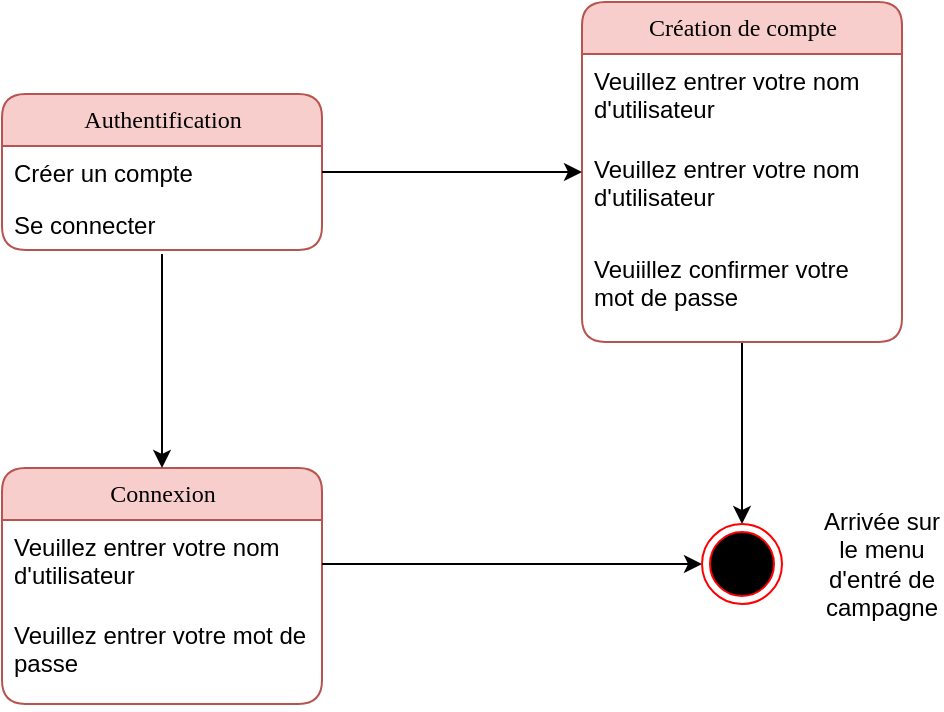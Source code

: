 <mxfile version="15.8.6" type="gitlab">
  <diagram name="Page-1" id="5d7acffa-a066-3a61-03fe-96351882024d">
    <mxGraphModel dx="1038" dy="541" grid="1" gridSize="10" guides="1" tooltips="1" connect="1" arrows="1" fold="1" page="1" pageScale="1" pageWidth="1100" pageHeight="850" background="#ffffff" math="0" shadow="0">
      <root>
        <mxCell id="0" />
        <mxCell id="1" parent="0" />
        <mxCell id="21ea969265ad0168-6" value="Authentification" style="swimlane;html=1;fontStyle=0;childLayout=stackLayout;horizontal=1;startSize=26;fillColor=#f8cecc;horizontalStack=0;resizeParent=1;resizeLast=0;collapsible=1;marginBottom=0;swimlaneFillColor=#ffffff;align=center;rounded=1;shadow=0;comic=0;labelBackgroundColor=none;strokeWidth=1;fontFamily=Verdana;fontSize=12;strokeColor=#b85450;" parent="1" vertex="1">
          <mxGeometry x="160" y="160" width="160" height="78" as="geometry" />
        </mxCell>
        <mxCell id="21ea969265ad0168-7" value="Créer un compte" style="text;html=1;strokeColor=none;fillColor=none;spacingLeft=4;spacingRight=4;whiteSpace=wrap;overflow=hidden;rotatable=0;points=[[0,0.5],[1,0.5]];portConstraint=eastwest;" parent="21ea969265ad0168-6" vertex="1">
          <mxGeometry y="26" width="160" height="26" as="geometry" />
        </mxCell>
        <mxCell id="21ea969265ad0168-8" value="Se connecter" style="text;html=1;strokeColor=none;fillColor=none;spacingLeft=4;spacingRight=4;whiteSpace=wrap;overflow=hidden;rotatable=0;points=[[0,0.5],[1,0.5]];portConstraint=eastwest;" parent="21ea969265ad0168-6" vertex="1">
          <mxGeometry y="52" width="160" height="26" as="geometry" />
        </mxCell>
        <mxCell id="21ea969265ad0168-10" value="Connexion" style="swimlane;html=1;fontStyle=0;childLayout=stackLayout;horizontal=1;startSize=26;fillColor=#f8cecc;horizontalStack=0;resizeParent=1;resizeLast=0;collapsible=1;marginBottom=0;swimlaneFillColor=#ffffff;align=center;rounded=1;shadow=0;comic=0;labelBackgroundColor=none;strokeWidth=1;fontFamily=Verdana;fontSize=12;strokeColor=#b85450;" parent="1" vertex="1">
          <mxGeometry x="160" y="347" width="160" height="118" as="geometry" />
        </mxCell>
        <mxCell id="21ea969265ad0168-11" value="Veuillez entrer votre nom d&#39;utilisateur" style="text;html=1;strokeColor=none;fillColor=none;spacingLeft=4;spacingRight=4;whiteSpace=wrap;overflow=hidden;rotatable=0;points=[[0,0.5],[1,0.5]];portConstraint=eastwest;" parent="21ea969265ad0168-10" vertex="1">
          <mxGeometry y="26" width="160" height="44" as="geometry" />
        </mxCell>
        <mxCell id="21ea969265ad0168-12" value="Veuillez entrer votre mot de passe" style="text;html=1;strokeColor=none;fillColor=none;spacingLeft=4;spacingRight=4;whiteSpace=wrap;overflow=hidden;rotatable=0;points=[[0,0.5],[1,0.5]];portConstraint=eastwest;" parent="21ea969265ad0168-10" vertex="1">
          <mxGeometry y="70" width="160" height="48" as="geometry" />
        </mxCell>
        <mxCell id="NtH-4HixVk2202FPgXvS-27" style="edgeStyle=orthogonalEdgeStyle;rounded=0;orthogonalLoop=1;jettySize=auto;html=1;entryX=0.5;entryY=0;entryDx=0;entryDy=0;" edge="1" parent="1" source="21ea969265ad0168-22" target="NtH-4HixVk2202FPgXvS-25">
          <mxGeometry relative="1" as="geometry" />
        </mxCell>
        <mxCell id="21ea969265ad0168-22" value="Création de compte" style="swimlane;html=1;fontStyle=0;childLayout=stackLayout;horizontal=1;startSize=26;fillColor=#f8cecc;horizontalStack=0;resizeParent=1;resizeLast=0;collapsible=1;marginBottom=0;swimlaneFillColor=#ffffff;align=center;rounded=1;shadow=0;comic=0;labelBackgroundColor=none;strokeWidth=1;fontFamily=Verdana;fontSize=12;strokeColor=#b85450;" parent="1" vertex="1">
          <mxGeometry x="450" y="114" width="160" height="170" as="geometry" />
        </mxCell>
        <mxCell id="21ea969265ad0168-23" value="Veuillez entrer votre nom d&#39;utilisateur" style="text;html=1;strokeColor=none;fillColor=none;spacingLeft=4;spacingRight=4;whiteSpace=wrap;overflow=hidden;rotatable=0;points=[[0,0.5],[1,0.5]];portConstraint=eastwest;" parent="21ea969265ad0168-22" vertex="1">
          <mxGeometry y="26" width="160" height="44" as="geometry" />
        </mxCell>
        <mxCell id="21ea969265ad0168-24" value="Veuillez entrer votre nom d&#39;utilisateur" style="text;html=1;strokeColor=none;fillColor=none;spacingLeft=4;spacingRight=4;whiteSpace=wrap;overflow=hidden;rotatable=0;points=[[0,0.5],[1,0.5]];portConstraint=eastwest;" parent="21ea969265ad0168-22" vertex="1">
          <mxGeometry y="70" width="160" height="50" as="geometry" />
        </mxCell>
        <mxCell id="pqCmj5d9k4vZrdb1tnQ_-6" value="Veuiillez confirmer votre mot de passe" style="text;html=1;strokeColor=none;fillColor=none;spacingLeft=4;spacingRight=4;whiteSpace=wrap;overflow=hidden;rotatable=0;points=[[0,0.5],[1,0.5]];portConstraint=eastwest;" parent="21ea969265ad0168-22" vertex="1">
          <mxGeometry y="120" width="160" height="50" as="geometry" />
        </mxCell>
        <mxCell id="pqCmj5d9k4vZrdb1tnQ_-8" style="edgeStyle=orthogonalEdgeStyle;rounded=0;orthogonalLoop=1;jettySize=auto;html=1;" parent="1" source="21ea969265ad0168-7" target="21ea969265ad0168-22" edge="1">
          <mxGeometry relative="1" as="geometry" />
        </mxCell>
        <mxCell id="pqCmj5d9k4vZrdb1tnQ_-9" style="edgeStyle=orthogonalEdgeStyle;rounded=0;orthogonalLoop=1;jettySize=auto;html=1;" parent="1" edge="1">
          <mxGeometry relative="1" as="geometry">
            <mxPoint x="240" y="240" as="sourcePoint" />
            <mxPoint x="240" y="347" as="targetPoint" />
            <Array as="points">
              <mxPoint x="240" y="347" />
            </Array>
          </mxGeometry>
        </mxCell>
        <mxCell id="NtH-4HixVk2202FPgXvS-6" style="edgeStyle=orthogonalEdgeStyle;rounded=0;orthogonalLoop=1;jettySize=auto;html=1;entryX=0;entryY=0.5;entryDx=0;entryDy=0;" edge="1" parent="1" source="21ea969265ad0168-11" target="NtH-4HixVk2202FPgXvS-25">
          <mxGeometry relative="1" as="geometry">
            <mxPoint x="450" y="395" as="targetPoint" />
          </mxGeometry>
        </mxCell>
        <mxCell id="NtH-4HixVk2202FPgXvS-25" value="" style="ellipse;html=1;shape=endState;fillColor=#000000;strokeColor=#ff0000;" vertex="1" parent="1">
          <mxGeometry x="510" y="375" width="40" height="40" as="geometry" />
        </mxCell>
        <mxCell id="NtH-4HixVk2202FPgXvS-29" value="Arrivée sur le menu d&#39;entré de campagne" style="text;html=1;strokeColor=none;fillColor=none;align=center;verticalAlign=middle;whiteSpace=wrap;rounded=0;" vertex="1" parent="1">
          <mxGeometry x="570" y="380" width="60" height="30" as="geometry" />
        </mxCell>
      </root>
    </mxGraphModel>
  </diagram>
</mxfile>

